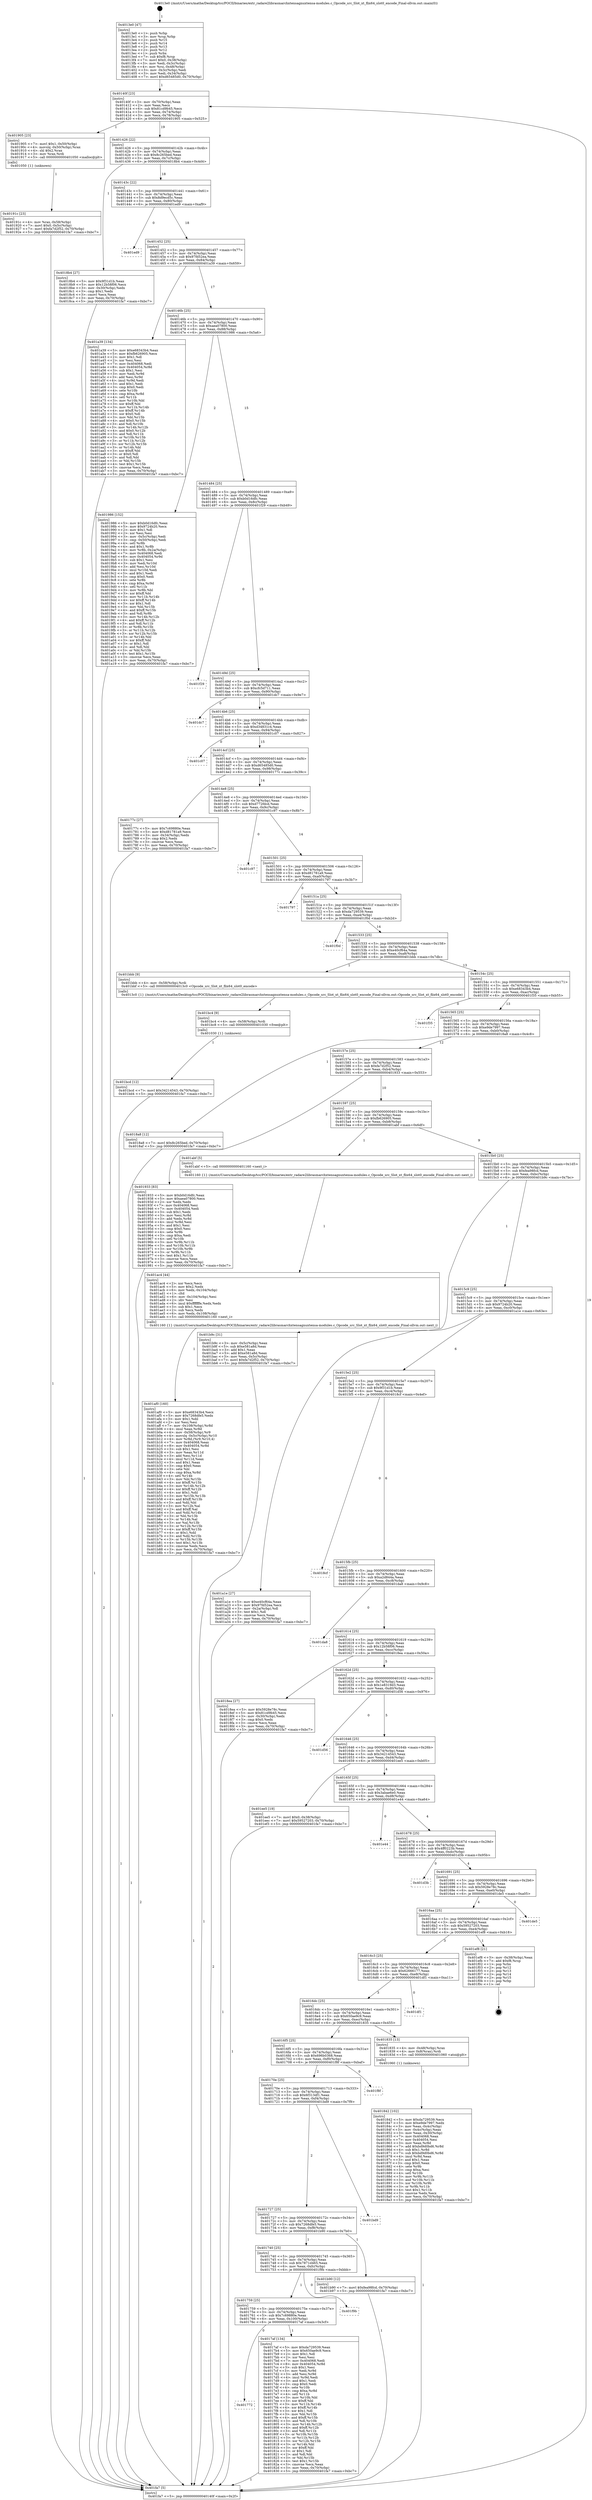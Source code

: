 digraph "0x4013e0" {
  label = "0x4013e0 (/mnt/c/Users/mathe/Desktop/tcc/POCII/binaries/extr_radare2librasmarchxtensagnuxtensa-modules.c_Opcode_src_Slot_xt_flix64_slot0_encode_Final-ollvm.out::main(0))"
  labelloc = "t"
  node[shape=record]

  Entry [label="",width=0.3,height=0.3,shape=circle,fillcolor=black,style=filled]
  "0x40140f" [label="{
     0x40140f [23]\l
     | [instrs]\l
     &nbsp;&nbsp;0x40140f \<+3\>: mov -0x70(%rbp),%eax\l
     &nbsp;&nbsp;0x401412 \<+2\>: mov %eax,%ecx\l
     &nbsp;&nbsp;0x401414 \<+6\>: sub $0x81cd9b45,%ecx\l
     &nbsp;&nbsp;0x40141a \<+3\>: mov %eax,-0x74(%rbp)\l
     &nbsp;&nbsp;0x40141d \<+3\>: mov %ecx,-0x78(%rbp)\l
     &nbsp;&nbsp;0x401420 \<+6\>: je 0000000000401905 \<main+0x525\>\l
  }"]
  "0x401905" [label="{
     0x401905 [23]\l
     | [instrs]\l
     &nbsp;&nbsp;0x401905 \<+7\>: movl $0x1,-0x50(%rbp)\l
     &nbsp;&nbsp;0x40190c \<+4\>: movslq -0x50(%rbp),%rax\l
     &nbsp;&nbsp;0x401910 \<+4\>: shl $0x2,%rax\l
     &nbsp;&nbsp;0x401914 \<+3\>: mov %rax,%rdi\l
     &nbsp;&nbsp;0x401917 \<+5\>: call 0000000000401050 \<malloc@plt\>\l
     | [calls]\l
     &nbsp;&nbsp;0x401050 \{1\} (unknown)\l
  }"]
  "0x401426" [label="{
     0x401426 [22]\l
     | [instrs]\l
     &nbsp;&nbsp;0x401426 \<+5\>: jmp 000000000040142b \<main+0x4b\>\l
     &nbsp;&nbsp;0x40142b \<+3\>: mov -0x74(%rbp),%eax\l
     &nbsp;&nbsp;0x40142e \<+5\>: sub $0x8c265bed,%eax\l
     &nbsp;&nbsp;0x401433 \<+3\>: mov %eax,-0x7c(%rbp)\l
     &nbsp;&nbsp;0x401436 \<+6\>: je 00000000004018b4 \<main+0x4d4\>\l
  }"]
  Exit [label="",width=0.3,height=0.3,shape=circle,fillcolor=black,style=filled,peripheries=2]
  "0x4018b4" [label="{
     0x4018b4 [27]\l
     | [instrs]\l
     &nbsp;&nbsp;0x4018b4 \<+5\>: mov $0x9f31d1b,%eax\l
     &nbsp;&nbsp;0x4018b9 \<+5\>: mov $0x12b58f06,%ecx\l
     &nbsp;&nbsp;0x4018be \<+3\>: mov -0x30(%rbp),%edx\l
     &nbsp;&nbsp;0x4018c1 \<+3\>: cmp $0x1,%edx\l
     &nbsp;&nbsp;0x4018c4 \<+3\>: cmovl %ecx,%eax\l
     &nbsp;&nbsp;0x4018c7 \<+3\>: mov %eax,-0x70(%rbp)\l
     &nbsp;&nbsp;0x4018ca \<+5\>: jmp 0000000000401fa7 \<main+0xbc7\>\l
  }"]
  "0x40143c" [label="{
     0x40143c [22]\l
     | [instrs]\l
     &nbsp;&nbsp;0x40143c \<+5\>: jmp 0000000000401441 \<main+0x61\>\l
     &nbsp;&nbsp;0x401441 \<+3\>: mov -0x74(%rbp),%eax\l
     &nbsp;&nbsp;0x401444 \<+5\>: sub $0x8d9ecd5c,%eax\l
     &nbsp;&nbsp;0x401449 \<+3\>: mov %eax,-0x80(%rbp)\l
     &nbsp;&nbsp;0x40144c \<+6\>: je 0000000000401ed9 \<main+0xaf9\>\l
  }"]
  "0x401bcd" [label="{
     0x401bcd [12]\l
     | [instrs]\l
     &nbsp;&nbsp;0x401bcd \<+7\>: movl $0x34214543,-0x70(%rbp)\l
     &nbsp;&nbsp;0x401bd4 \<+5\>: jmp 0000000000401fa7 \<main+0xbc7\>\l
  }"]
  "0x401ed9" [label="{
     0x401ed9\l
  }", style=dashed]
  "0x401452" [label="{
     0x401452 [25]\l
     | [instrs]\l
     &nbsp;&nbsp;0x401452 \<+5\>: jmp 0000000000401457 \<main+0x77\>\l
     &nbsp;&nbsp;0x401457 \<+3\>: mov -0x74(%rbp),%eax\l
     &nbsp;&nbsp;0x40145a \<+5\>: sub $0x97fd52ea,%eax\l
     &nbsp;&nbsp;0x40145f \<+6\>: mov %eax,-0x84(%rbp)\l
     &nbsp;&nbsp;0x401465 \<+6\>: je 0000000000401a39 \<main+0x659\>\l
  }"]
  "0x401bc4" [label="{
     0x401bc4 [9]\l
     | [instrs]\l
     &nbsp;&nbsp;0x401bc4 \<+4\>: mov -0x58(%rbp),%rdi\l
     &nbsp;&nbsp;0x401bc8 \<+5\>: call 0000000000401030 \<free@plt\>\l
     | [calls]\l
     &nbsp;&nbsp;0x401030 \{1\} (unknown)\l
  }"]
  "0x401a39" [label="{
     0x401a39 [134]\l
     | [instrs]\l
     &nbsp;&nbsp;0x401a39 \<+5\>: mov $0xe68343b4,%eax\l
     &nbsp;&nbsp;0x401a3e \<+5\>: mov $0xfb626905,%ecx\l
     &nbsp;&nbsp;0x401a43 \<+2\>: mov $0x1,%dl\l
     &nbsp;&nbsp;0x401a45 \<+2\>: xor %esi,%esi\l
     &nbsp;&nbsp;0x401a47 \<+7\>: mov 0x404068,%edi\l
     &nbsp;&nbsp;0x401a4e \<+8\>: mov 0x404054,%r8d\l
     &nbsp;&nbsp;0x401a56 \<+3\>: sub $0x1,%esi\l
     &nbsp;&nbsp;0x401a59 \<+3\>: mov %edi,%r9d\l
     &nbsp;&nbsp;0x401a5c \<+3\>: add %esi,%r9d\l
     &nbsp;&nbsp;0x401a5f \<+4\>: imul %r9d,%edi\l
     &nbsp;&nbsp;0x401a63 \<+3\>: and $0x1,%edi\l
     &nbsp;&nbsp;0x401a66 \<+3\>: cmp $0x0,%edi\l
     &nbsp;&nbsp;0x401a69 \<+4\>: sete %r10b\l
     &nbsp;&nbsp;0x401a6d \<+4\>: cmp $0xa,%r8d\l
     &nbsp;&nbsp;0x401a71 \<+4\>: setl %r11b\l
     &nbsp;&nbsp;0x401a75 \<+3\>: mov %r10b,%bl\l
     &nbsp;&nbsp;0x401a78 \<+3\>: xor $0xff,%bl\l
     &nbsp;&nbsp;0x401a7b \<+3\>: mov %r11b,%r14b\l
     &nbsp;&nbsp;0x401a7e \<+4\>: xor $0xff,%r14b\l
     &nbsp;&nbsp;0x401a82 \<+3\>: xor $0x0,%dl\l
     &nbsp;&nbsp;0x401a85 \<+3\>: mov %bl,%r15b\l
     &nbsp;&nbsp;0x401a88 \<+4\>: and $0x0,%r15b\l
     &nbsp;&nbsp;0x401a8c \<+3\>: and %dl,%r10b\l
     &nbsp;&nbsp;0x401a8f \<+3\>: mov %r14b,%r12b\l
     &nbsp;&nbsp;0x401a92 \<+4\>: and $0x0,%r12b\l
     &nbsp;&nbsp;0x401a96 \<+3\>: and %dl,%r11b\l
     &nbsp;&nbsp;0x401a99 \<+3\>: or %r10b,%r15b\l
     &nbsp;&nbsp;0x401a9c \<+3\>: or %r11b,%r12b\l
     &nbsp;&nbsp;0x401a9f \<+3\>: xor %r12b,%r15b\l
     &nbsp;&nbsp;0x401aa2 \<+3\>: or %r14b,%bl\l
     &nbsp;&nbsp;0x401aa5 \<+3\>: xor $0xff,%bl\l
     &nbsp;&nbsp;0x401aa8 \<+3\>: or $0x0,%dl\l
     &nbsp;&nbsp;0x401aab \<+2\>: and %dl,%bl\l
     &nbsp;&nbsp;0x401aad \<+3\>: or %bl,%r15b\l
     &nbsp;&nbsp;0x401ab0 \<+4\>: test $0x1,%r15b\l
     &nbsp;&nbsp;0x401ab4 \<+3\>: cmovne %ecx,%eax\l
     &nbsp;&nbsp;0x401ab7 \<+3\>: mov %eax,-0x70(%rbp)\l
     &nbsp;&nbsp;0x401aba \<+5\>: jmp 0000000000401fa7 \<main+0xbc7\>\l
  }"]
  "0x40146b" [label="{
     0x40146b [25]\l
     | [instrs]\l
     &nbsp;&nbsp;0x40146b \<+5\>: jmp 0000000000401470 \<main+0x90\>\l
     &nbsp;&nbsp;0x401470 \<+3\>: mov -0x74(%rbp),%eax\l
     &nbsp;&nbsp;0x401473 \<+5\>: sub $0xaea07800,%eax\l
     &nbsp;&nbsp;0x401478 \<+6\>: mov %eax,-0x88(%rbp)\l
     &nbsp;&nbsp;0x40147e \<+6\>: je 0000000000401986 \<main+0x5a6\>\l
  }"]
  "0x401af0" [label="{
     0x401af0 [160]\l
     | [instrs]\l
     &nbsp;&nbsp;0x401af0 \<+5\>: mov $0xe68343b4,%ecx\l
     &nbsp;&nbsp;0x401af5 \<+5\>: mov $0x7268dfe5,%edx\l
     &nbsp;&nbsp;0x401afa \<+3\>: mov $0x1,%dil\l
     &nbsp;&nbsp;0x401afd \<+2\>: xor %esi,%esi\l
     &nbsp;&nbsp;0x401aff \<+7\>: mov -0x108(%rbp),%r8d\l
     &nbsp;&nbsp;0x401b06 \<+4\>: imul %eax,%r8d\l
     &nbsp;&nbsp;0x401b0a \<+4\>: mov -0x58(%rbp),%r9\l
     &nbsp;&nbsp;0x401b0e \<+4\>: movslq -0x5c(%rbp),%r10\l
     &nbsp;&nbsp;0x401b12 \<+4\>: mov %r8d,(%r9,%r10,4)\l
     &nbsp;&nbsp;0x401b16 \<+7\>: mov 0x404068,%eax\l
     &nbsp;&nbsp;0x401b1d \<+8\>: mov 0x404054,%r8d\l
     &nbsp;&nbsp;0x401b25 \<+3\>: sub $0x1,%esi\l
     &nbsp;&nbsp;0x401b28 \<+3\>: mov %eax,%r11d\l
     &nbsp;&nbsp;0x401b2b \<+3\>: add %esi,%r11d\l
     &nbsp;&nbsp;0x401b2e \<+4\>: imul %r11d,%eax\l
     &nbsp;&nbsp;0x401b32 \<+3\>: and $0x1,%eax\l
     &nbsp;&nbsp;0x401b35 \<+3\>: cmp $0x0,%eax\l
     &nbsp;&nbsp;0x401b38 \<+3\>: sete %bl\l
     &nbsp;&nbsp;0x401b3b \<+4\>: cmp $0xa,%r8d\l
     &nbsp;&nbsp;0x401b3f \<+4\>: setl %r14b\l
     &nbsp;&nbsp;0x401b43 \<+3\>: mov %bl,%r15b\l
     &nbsp;&nbsp;0x401b46 \<+4\>: xor $0xff,%r15b\l
     &nbsp;&nbsp;0x401b4a \<+3\>: mov %r14b,%r12b\l
     &nbsp;&nbsp;0x401b4d \<+4\>: xor $0xff,%r12b\l
     &nbsp;&nbsp;0x401b51 \<+4\>: xor $0x1,%dil\l
     &nbsp;&nbsp;0x401b55 \<+3\>: mov %r15b,%r13b\l
     &nbsp;&nbsp;0x401b58 \<+4\>: and $0xff,%r13b\l
     &nbsp;&nbsp;0x401b5c \<+3\>: and %dil,%bl\l
     &nbsp;&nbsp;0x401b5f \<+3\>: mov %r12b,%al\l
     &nbsp;&nbsp;0x401b62 \<+2\>: and $0xff,%al\l
     &nbsp;&nbsp;0x401b64 \<+3\>: and %dil,%r14b\l
     &nbsp;&nbsp;0x401b67 \<+3\>: or %bl,%r13b\l
     &nbsp;&nbsp;0x401b6a \<+3\>: or %r14b,%al\l
     &nbsp;&nbsp;0x401b6d \<+3\>: xor %al,%r13b\l
     &nbsp;&nbsp;0x401b70 \<+3\>: or %r12b,%r15b\l
     &nbsp;&nbsp;0x401b73 \<+4\>: xor $0xff,%r15b\l
     &nbsp;&nbsp;0x401b77 \<+4\>: or $0x1,%dil\l
     &nbsp;&nbsp;0x401b7b \<+3\>: and %dil,%r15b\l
     &nbsp;&nbsp;0x401b7e \<+3\>: or %r15b,%r13b\l
     &nbsp;&nbsp;0x401b81 \<+4\>: test $0x1,%r13b\l
     &nbsp;&nbsp;0x401b85 \<+3\>: cmovne %edx,%ecx\l
     &nbsp;&nbsp;0x401b88 \<+3\>: mov %ecx,-0x70(%rbp)\l
     &nbsp;&nbsp;0x401b8b \<+5\>: jmp 0000000000401fa7 \<main+0xbc7\>\l
  }"]
  "0x401986" [label="{
     0x401986 [152]\l
     | [instrs]\l
     &nbsp;&nbsp;0x401986 \<+5\>: mov $0xb0d16dfc,%eax\l
     &nbsp;&nbsp;0x40198b \<+5\>: mov $0x9724b20,%ecx\l
     &nbsp;&nbsp;0x401990 \<+2\>: mov $0x1,%dl\l
     &nbsp;&nbsp;0x401992 \<+2\>: xor %esi,%esi\l
     &nbsp;&nbsp;0x401994 \<+3\>: mov -0x5c(%rbp),%edi\l
     &nbsp;&nbsp;0x401997 \<+3\>: cmp -0x50(%rbp),%edi\l
     &nbsp;&nbsp;0x40199a \<+4\>: setl %r8b\l
     &nbsp;&nbsp;0x40199e \<+4\>: and $0x1,%r8b\l
     &nbsp;&nbsp;0x4019a2 \<+4\>: mov %r8b,-0x2a(%rbp)\l
     &nbsp;&nbsp;0x4019a6 \<+7\>: mov 0x404068,%edi\l
     &nbsp;&nbsp;0x4019ad \<+8\>: mov 0x404054,%r9d\l
     &nbsp;&nbsp;0x4019b5 \<+3\>: sub $0x1,%esi\l
     &nbsp;&nbsp;0x4019b8 \<+3\>: mov %edi,%r10d\l
     &nbsp;&nbsp;0x4019bb \<+3\>: add %esi,%r10d\l
     &nbsp;&nbsp;0x4019be \<+4\>: imul %r10d,%edi\l
     &nbsp;&nbsp;0x4019c2 \<+3\>: and $0x1,%edi\l
     &nbsp;&nbsp;0x4019c5 \<+3\>: cmp $0x0,%edi\l
     &nbsp;&nbsp;0x4019c8 \<+4\>: sete %r8b\l
     &nbsp;&nbsp;0x4019cc \<+4\>: cmp $0xa,%r9d\l
     &nbsp;&nbsp;0x4019d0 \<+4\>: setl %r11b\l
     &nbsp;&nbsp;0x4019d4 \<+3\>: mov %r8b,%bl\l
     &nbsp;&nbsp;0x4019d7 \<+3\>: xor $0xff,%bl\l
     &nbsp;&nbsp;0x4019da \<+3\>: mov %r11b,%r14b\l
     &nbsp;&nbsp;0x4019dd \<+4\>: xor $0xff,%r14b\l
     &nbsp;&nbsp;0x4019e1 \<+3\>: xor $0x1,%dl\l
     &nbsp;&nbsp;0x4019e4 \<+3\>: mov %bl,%r15b\l
     &nbsp;&nbsp;0x4019e7 \<+4\>: and $0xff,%r15b\l
     &nbsp;&nbsp;0x4019eb \<+3\>: and %dl,%r8b\l
     &nbsp;&nbsp;0x4019ee \<+3\>: mov %r14b,%r12b\l
     &nbsp;&nbsp;0x4019f1 \<+4\>: and $0xff,%r12b\l
     &nbsp;&nbsp;0x4019f5 \<+3\>: and %dl,%r11b\l
     &nbsp;&nbsp;0x4019f8 \<+3\>: or %r8b,%r15b\l
     &nbsp;&nbsp;0x4019fb \<+3\>: or %r11b,%r12b\l
     &nbsp;&nbsp;0x4019fe \<+3\>: xor %r12b,%r15b\l
     &nbsp;&nbsp;0x401a01 \<+3\>: or %r14b,%bl\l
     &nbsp;&nbsp;0x401a04 \<+3\>: xor $0xff,%bl\l
     &nbsp;&nbsp;0x401a07 \<+3\>: or $0x1,%dl\l
     &nbsp;&nbsp;0x401a0a \<+2\>: and %dl,%bl\l
     &nbsp;&nbsp;0x401a0c \<+3\>: or %bl,%r15b\l
     &nbsp;&nbsp;0x401a0f \<+4\>: test $0x1,%r15b\l
     &nbsp;&nbsp;0x401a13 \<+3\>: cmovne %ecx,%eax\l
     &nbsp;&nbsp;0x401a16 \<+3\>: mov %eax,-0x70(%rbp)\l
     &nbsp;&nbsp;0x401a19 \<+5\>: jmp 0000000000401fa7 \<main+0xbc7\>\l
  }"]
  "0x401484" [label="{
     0x401484 [25]\l
     | [instrs]\l
     &nbsp;&nbsp;0x401484 \<+5\>: jmp 0000000000401489 \<main+0xa9\>\l
     &nbsp;&nbsp;0x401489 \<+3\>: mov -0x74(%rbp),%eax\l
     &nbsp;&nbsp;0x40148c \<+5\>: sub $0xb0d16dfc,%eax\l
     &nbsp;&nbsp;0x401491 \<+6\>: mov %eax,-0x8c(%rbp)\l
     &nbsp;&nbsp;0x401497 \<+6\>: je 0000000000401f29 \<main+0xb49\>\l
  }"]
  "0x401ac4" [label="{
     0x401ac4 [44]\l
     | [instrs]\l
     &nbsp;&nbsp;0x401ac4 \<+2\>: xor %ecx,%ecx\l
     &nbsp;&nbsp;0x401ac6 \<+5\>: mov $0x2,%edx\l
     &nbsp;&nbsp;0x401acb \<+6\>: mov %edx,-0x104(%rbp)\l
     &nbsp;&nbsp;0x401ad1 \<+1\>: cltd\l
     &nbsp;&nbsp;0x401ad2 \<+6\>: mov -0x104(%rbp),%esi\l
     &nbsp;&nbsp;0x401ad8 \<+2\>: idiv %esi\l
     &nbsp;&nbsp;0x401ada \<+6\>: imul $0xfffffffe,%edx,%edx\l
     &nbsp;&nbsp;0x401ae0 \<+3\>: sub $0x1,%ecx\l
     &nbsp;&nbsp;0x401ae3 \<+2\>: sub %ecx,%edx\l
     &nbsp;&nbsp;0x401ae5 \<+6\>: mov %edx,-0x108(%rbp)\l
     &nbsp;&nbsp;0x401aeb \<+5\>: call 0000000000401160 \<next_i\>\l
     | [calls]\l
     &nbsp;&nbsp;0x401160 \{1\} (/mnt/c/Users/mathe/Desktop/tcc/POCII/binaries/extr_radare2librasmarchxtensagnuxtensa-modules.c_Opcode_src_Slot_xt_flix64_slot0_encode_Final-ollvm.out::next_i)\l
  }"]
  "0x401f29" [label="{
     0x401f29\l
  }", style=dashed]
  "0x40149d" [label="{
     0x40149d [25]\l
     | [instrs]\l
     &nbsp;&nbsp;0x40149d \<+5\>: jmp 00000000004014a2 \<main+0xc2\>\l
     &nbsp;&nbsp;0x4014a2 \<+3\>: mov -0x74(%rbp),%eax\l
     &nbsp;&nbsp;0x4014a5 \<+5\>: sub $0xcfc5d711,%eax\l
     &nbsp;&nbsp;0x4014aa \<+6\>: mov %eax,-0x90(%rbp)\l
     &nbsp;&nbsp;0x4014b0 \<+6\>: je 0000000000401dc7 \<main+0x9e7\>\l
  }"]
  "0x40191c" [label="{
     0x40191c [23]\l
     | [instrs]\l
     &nbsp;&nbsp;0x40191c \<+4\>: mov %rax,-0x58(%rbp)\l
     &nbsp;&nbsp;0x401920 \<+7\>: movl $0x0,-0x5c(%rbp)\l
     &nbsp;&nbsp;0x401927 \<+7\>: movl $0xfa7d2f52,-0x70(%rbp)\l
     &nbsp;&nbsp;0x40192e \<+5\>: jmp 0000000000401fa7 \<main+0xbc7\>\l
  }"]
  "0x401dc7" [label="{
     0x401dc7\l
  }", style=dashed]
  "0x4014b6" [label="{
     0x4014b6 [25]\l
     | [instrs]\l
     &nbsp;&nbsp;0x4014b6 \<+5\>: jmp 00000000004014bb \<main+0xdb\>\l
     &nbsp;&nbsp;0x4014bb \<+3\>: mov -0x74(%rbp),%eax\l
     &nbsp;&nbsp;0x4014be \<+5\>: sub $0xd34831c4,%eax\l
     &nbsp;&nbsp;0x4014c3 \<+6\>: mov %eax,-0x94(%rbp)\l
     &nbsp;&nbsp;0x4014c9 \<+6\>: je 0000000000401c07 \<main+0x827\>\l
  }"]
  "0x401842" [label="{
     0x401842 [102]\l
     | [instrs]\l
     &nbsp;&nbsp;0x401842 \<+5\>: mov $0xda729539,%ecx\l
     &nbsp;&nbsp;0x401847 \<+5\>: mov $0xe9de7997,%edx\l
     &nbsp;&nbsp;0x40184c \<+3\>: mov %eax,-0x4c(%rbp)\l
     &nbsp;&nbsp;0x40184f \<+3\>: mov -0x4c(%rbp),%eax\l
     &nbsp;&nbsp;0x401852 \<+3\>: mov %eax,-0x30(%rbp)\l
     &nbsp;&nbsp;0x401855 \<+7\>: mov 0x404068,%eax\l
     &nbsp;&nbsp;0x40185c \<+7\>: mov 0x404054,%esi\l
     &nbsp;&nbsp;0x401863 \<+3\>: mov %eax,%r8d\l
     &nbsp;&nbsp;0x401866 \<+7\>: add $0xbd9d0bd6,%r8d\l
     &nbsp;&nbsp;0x40186d \<+4\>: sub $0x1,%r8d\l
     &nbsp;&nbsp;0x401871 \<+7\>: sub $0xbd9d0bd6,%r8d\l
     &nbsp;&nbsp;0x401878 \<+4\>: imul %r8d,%eax\l
     &nbsp;&nbsp;0x40187c \<+3\>: and $0x1,%eax\l
     &nbsp;&nbsp;0x40187f \<+3\>: cmp $0x0,%eax\l
     &nbsp;&nbsp;0x401882 \<+4\>: sete %r9b\l
     &nbsp;&nbsp;0x401886 \<+3\>: cmp $0xa,%esi\l
     &nbsp;&nbsp;0x401889 \<+4\>: setl %r10b\l
     &nbsp;&nbsp;0x40188d \<+3\>: mov %r9b,%r11b\l
     &nbsp;&nbsp;0x401890 \<+3\>: and %r10b,%r11b\l
     &nbsp;&nbsp;0x401893 \<+3\>: xor %r10b,%r9b\l
     &nbsp;&nbsp;0x401896 \<+3\>: or %r9b,%r11b\l
     &nbsp;&nbsp;0x401899 \<+4\>: test $0x1,%r11b\l
     &nbsp;&nbsp;0x40189d \<+3\>: cmovne %edx,%ecx\l
     &nbsp;&nbsp;0x4018a0 \<+3\>: mov %ecx,-0x70(%rbp)\l
     &nbsp;&nbsp;0x4018a3 \<+5\>: jmp 0000000000401fa7 \<main+0xbc7\>\l
  }"]
  "0x401c07" [label="{
     0x401c07\l
  }", style=dashed]
  "0x4014cf" [label="{
     0x4014cf [25]\l
     | [instrs]\l
     &nbsp;&nbsp;0x4014cf \<+5\>: jmp 00000000004014d4 \<main+0xf4\>\l
     &nbsp;&nbsp;0x4014d4 \<+3\>: mov -0x74(%rbp),%eax\l
     &nbsp;&nbsp;0x4014d7 \<+5\>: sub $0xd65485d0,%eax\l
     &nbsp;&nbsp;0x4014dc \<+6\>: mov %eax,-0x98(%rbp)\l
     &nbsp;&nbsp;0x4014e2 \<+6\>: je 000000000040177c \<main+0x39c\>\l
  }"]
  "0x401772" [label="{
     0x401772\l
  }", style=dashed]
  "0x40177c" [label="{
     0x40177c [27]\l
     | [instrs]\l
     &nbsp;&nbsp;0x40177c \<+5\>: mov $0x7c69880e,%eax\l
     &nbsp;&nbsp;0x401781 \<+5\>: mov $0xd81781a9,%ecx\l
     &nbsp;&nbsp;0x401786 \<+3\>: mov -0x34(%rbp),%edx\l
     &nbsp;&nbsp;0x401789 \<+3\>: cmp $0x2,%edx\l
     &nbsp;&nbsp;0x40178c \<+3\>: cmovne %ecx,%eax\l
     &nbsp;&nbsp;0x40178f \<+3\>: mov %eax,-0x70(%rbp)\l
     &nbsp;&nbsp;0x401792 \<+5\>: jmp 0000000000401fa7 \<main+0xbc7\>\l
  }"]
  "0x4014e8" [label="{
     0x4014e8 [25]\l
     | [instrs]\l
     &nbsp;&nbsp;0x4014e8 \<+5\>: jmp 00000000004014ed \<main+0x10d\>\l
     &nbsp;&nbsp;0x4014ed \<+3\>: mov -0x74(%rbp),%eax\l
     &nbsp;&nbsp;0x4014f0 \<+5\>: sub $0xd772fdcd,%eax\l
     &nbsp;&nbsp;0x4014f5 \<+6\>: mov %eax,-0x9c(%rbp)\l
     &nbsp;&nbsp;0x4014fb \<+6\>: je 0000000000401c97 \<main+0x8b7\>\l
  }"]
  "0x401fa7" [label="{
     0x401fa7 [5]\l
     | [instrs]\l
     &nbsp;&nbsp;0x401fa7 \<+5\>: jmp 000000000040140f \<main+0x2f\>\l
  }"]
  "0x4013e0" [label="{
     0x4013e0 [47]\l
     | [instrs]\l
     &nbsp;&nbsp;0x4013e0 \<+1\>: push %rbp\l
     &nbsp;&nbsp;0x4013e1 \<+3\>: mov %rsp,%rbp\l
     &nbsp;&nbsp;0x4013e4 \<+2\>: push %r15\l
     &nbsp;&nbsp;0x4013e6 \<+2\>: push %r14\l
     &nbsp;&nbsp;0x4013e8 \<+2\>: push %r13\l
     &nbsp;&nbsp;0x4013ea \<+2\>: push %r12\l
     &nbsp;&nbsp;0x4013ec \<+1\>: push %rbx\l
     &nbsp;&nbsp;0x4013ed \<+7\>: sub $0xf8,%rsp\l
     &nbsp;&nbsp;0x4013f4 \<+7\>: movl $0x0,-0x38(%rbp)\l
     &nbsp;&nbsp;0x4013fb \<+3\>: mov %edi,-0x3c(%rbp)\l
     &nbsp;&nbsp;0x4013fe \<+4\>: mov %rsi,-0x48(%rbp)\l
     &nbsp;&nbsp;0x401402 \<+3\>: mov -0x3c(%rbp),%edi\l
     &nbsp;&nbsp;0x401405 \<+3\>: mov %edi,-0x34(%rbp)\l
     &nbsp;&nbsp;0x401408 \<+7\>: movl $0xd65485d0,-0x70(%rbp)\l
  }"]
  "0x4017af" [label="{
     0x4017af [134]\l
     | [instrs]\l
     &nbsp;&nbsp;0x4017af \<+5\>: mov $0xda729539,%eax\l
     &nbsp;&nbsp;0x4017b4 \<+5\>: mov $0x650ae9c9,%ecx\l
     &nbsp;&nbsp;0x4017b9 \<+2\>: mov $0x1,%dl\l
     &nbsp;&nbsp;0x4017bb \<+2\>: xor %esi,%esi\l
     &nbsp;&nbsp;0x4017bd \<+7\>: mov 0x404068,%edi\l
     &nbsp;&nbsp;0x4017c4 \<+8\>: mov 0x404054,%r8d\l
     &nbsp;&nbsp;0x4017cc \<+3\>: sub $0x1,%esi\l
     &nbsp;&nbsp;0x4017cf \<+3\>: mov %edi,%r9d\l
     &nbsp;&nbsp;0x4017d2 \<+3\>: add %esi,%r9d\l
     &nbsp;&nbsp;0x4017d5 \<+4\>: imul %r9d,%edi\l
     &nbsp;&nbsp;0x4017d9 \<+3\>: and $0x1,%edi\l
     &nbsp;&nbsp;0x4017dc \<+3\>: cmp $0x0,%edi\l
     &nbsp;&nbsp;0x4017df \<+4\>: sete %r10b\l
     &nbsp;&nbsp;0x4017e3 \<+4\>: cmp $0xa,%r8d\l
     &nbsp;&nbsp;0x4017e7 \<+4\>: setl %r11b\l
     &nbsp;&nbsp;0x4017eb \<+3\>: mov %r10b,%bl\l
     &nbsp;&nbsp;0x4017ee \<+3\>: xor $0xff,%bl\l
     &nbsp;&nbsp;0x4017f1 \<+3\>: mov %r11b,%r14b\l
     &nbsp;&nbsp;0x4017f4 \<+4\>: xor $0xff,%r14b\l
     &nbsp;&nbsp;0x4017f8 \<+3\>: xor $0x1,%dl\l
     &nbsp;&nbsp;0x4017fb \<+3\>: mov %bl,%r15b\l
     &nbsp;&nbsp;0x4017fe \<+4\>: and $0xff,%r15b\l
     &nbsp;&nbsp;0x401802 \<+3\>: and %dl,%r10b\l
     &nbsp;&nbsp;0x401805 \<+3\>: mov %r14b,%r12b\l
     &nbsp;&nbsp;0x401808 \<+4\>: and $0xff,%r12b\l
     &nbsp;&nbsp;0x40180c \<+3\>: and %dl,%r11b\l
     &nbsp;&nbsp;0x40180f \<+3\>: or %r10b,%r15b\l
     &nbsp;&nbsp;0x401812 \<+3\>: or %r11b,%r12b\l
     &nbsp;&nbsp;0x401815 \<+3\>: xor %r12b,%r15b\l
     &nbsp;&nbsp;0x401818 \<+3\>: or %r14b,%bl\l
     &nbsp;&nbsp;0x40181b \<+3\>: xor $0xff,%bl\l
     &nbsp;&nbsp;0x40181e \<+3\>: or $0x1,%dl\l
     &nbsp;&nbsp;0x401821 \<+2\>: and %dl,%bl\l
     &nbsp;&nbsp;0x401823 \<+3\>: or %bl,%r15b\l
     &nbsp;&nbsp;0x401826 \<+4\>: test $0x1,%r15b\l
     &nbsp;&nbsp;0x40182a \<+3\>: cmovne %ecx,%eax\l
     &nbsp;&nbsp;0x40182d \<+3\>: mov %eax,-0x70(%rbp)\l
     &nbsp;&nbsp;0x401830 \<+5\>: jmp 0000000000401fa7 \<main+0xbc7\>\l
  }"]
  "0x401c97" [label="{
     0x401c97\l
  }", style=dashed]
  "0x401501" [label="{
     0x401501 [25]\l
     | [instrs]\l
     &nbsp;&nbsp;0x401501 \<+5\>: jmp 0000000000401506 \<main+0x126\>\l
     &nbsp;&nbsp;0x401506 \<+3\>: mov -0x74(%rbp),%eax\l
     &nbsp;&nbsp;0x401509 \<+5\>: sub $0xd81781a9,%eax\l
     &nbsp;&nbsp;0x40150e \<+6\>: mov %eax,-0xa0(%rbp)\l
     &nbsp;&nbsp;0x401514 \<+6\>: je 0000000000401797 \<main+0x3b7\>\l
  }"]
  "0x401759" [label="{
     0x401759 [25]\l
     | [instrs]\l
     &nbsp;&nbsp;0x401759 \<+5\>: jmp 000000000040175e \<main+0x37e\>\l
     &nbsp;&nbsp;0x40175e \<+3\>: mov -0x74(%rbp),%eax\l
     &nbsp;&nbsp;0x401761 \<+5\>: sub $0x7c69880e,%eax\l
     &nbsp;&nbsp;0x401766 \<+6\>: mov %eax,-0x100(%rbp)\l
     &nbsp;&nbsp;0x40176c \<+6\>: je 00000000004017af \<main+0x3cf\>\l
  }"]
  "0x401797" [label="{
     0x401797\l
  }", style=dashed]
  "0x40151a" [label="{
     0x40151a [25]\l
     | [instrs]\l
     &nbsp;&nbsp;0x40151a \<+5\>: jmp 000000000040151f \<main+0x13f\>\l
     &nbsp;&nbsp;0x40151f \<+3\>: mov -0x74(%rbp),%eax\l
     &nbsp;&nbsp;0x401522 \<+5\>: sub $0xda729539,%eax\l
     &nbsp;&nbsp;0x401527 \<+6\>: mov %eax,-0xa4(%rbp)\l
     &nbsp;&nbsp;0x40152d \<+6\>: je 0000000000401f0d \<main+0xb2d\>\l
  }"]
  "0x401f9b" [label="{
     0x401f9b\l
  }", style=dashed]
  "0x401f0d" [label="{
     0x401f0d\l
  }", style=dashed]
  "0x401533" [label="{
     0x401533 [25]\l
     | [instrs]\l
     &nbsp;&nbsp;0x401533 \<+5\>: jmp 0000000000401538 \<main+0x158\>\l
     &nbsp;&nbsp;0x401538 \<+3\>: mov -0x74(%rbp),%eax\l
     &nbsp;&nbsp;0x40153b \<+5\>: sub $0xe40cf64a,%eax\l
     &nbsp;&nbsp;0x401540 \<+6\>: mov %eax,-0xa8(%rbp)\l
     &nbsp;&nbsp;0x401546 \<+6\>: je 0000000000401bbb \<main+0x7db\>\l
  }"]
  "0x401740" [label="{
     0x401740 [25]\l
     | [instrs]\l
     &nbsp;&nbsp;0x401740 \<+5\>: jmp 0000000000401745 \<main+0x365\>\l
     &nbsp;&nbsp;0x401745 \<+3\>: mov -0x74(%rbp),%eax\l
     &nbsp;&nbsp;0x401748 \<+5\>: sub $0x7871d465,%eax\l
     &nbsp;&nbsp;0x40174d \<+6\>: mov %eax,-0xfc(%rbp)\l
     &nbsp;&nbsp;0x401753 \<+6\>: je 0000000000401f9b \<main+0xbbb\>\l
  }"]
  "0x401bbb" [label="{
     0x401bbb [9]\l
     | [instrs]\l
     &nbsp;&nbsp;0x401bbb \<+4\>: mov -0x58(%rbp),%rdi\l
     &nbsp;&nbsp;0x401bbf \<+5\>: call 00000000004013c0 \<Opcode_src_Slot_xt_flix64_slot0_encode\>\l
     | [calls]\l
     &nbsp;&nbsp;0x4013c0 \{1\} (/mnt/c/Users/mathe/Desktop/tcc/POCII/binaries/extr_radare2librasmarchxtensagnuxtensa-modules.c_Opcode_src_Slot_xt_flix64_slot0_encode_Final-ollvm.out::Opcode_src_Slot_xt_flix64_slot0_encode)\l
  }"]
  "0x40154c" [label="{
     0x40154c [25]\l
     | [instrs]\l
     &nbsp;&nbsp;0x40154c \<+5\>: jmp 0000000000401551 \<main+0x171\>\l
     &nbsp;&nbsp;0x401551 \<+3\>: mov -0x74(%rbp),%eax\l
     &nbsp;&nbsp;0x401554 \<+5\>: sub $0xe68343b4,%eax\l
     &nbsp;&nbsp;0x401559 \<+6\>: mov %eax,-0xac(%rbp)\l
     &nbsp;&nbsp;0x40155f \<+6\>: je 0000000000401f35 \<main+0xb55\>\l
  }"]
  "0x401b90" [label="{
     0x401b90 [12]\l
     | [instrs]\l
     &nbsp;&nbsp;0x401b90 \<+7\>: movl $0xfea98fcd,-0x70(%rbp)\l
     &nbsp;&nbsp;0x401b97 \<+5\>: jmp 0000000000401fa7 \<main+0xbc7\>\l
  }"]
  "0x401f35" [label="{
     0x401f35\l
  }", style=dashed]
  "0x401565" [label="{
     0x401565 [25]\l
     | [instrs]\l
     &nbsp;&nbsp;0x401565 \<+5\>: jmp 000000000040156a \<main+0x18a\>\l
     &nbsp;&nbsp;0x40156a \<+3\>: mov -0x74(%rbp),%eax\l
     &nbsp;&nbsp;0x40156d \<+5\>: sub $0xe9de7997,%eax\l
     &nbsp;&nbsp;0x401572 \<+6\>: mov %eax,-0xb0(%rbp)\l
     &nbsp;&nbsp;0x401578 \<+6\>: je 00000000004018a8 \<main+0x4c8\>\l
  }"]
  "0x401727" [label="{
     0x401727 [25]\l
     | [instrs]\l
     &nbsp;&nbsp;0x401727 \<+5\>: jmp 000000000040172c \<main+0x34c\>\l
     &nbsp;&nbsp;0x40172c \<+3\>: mov -0x74(%rbp),%eax\l
     &nbsp;&nbsp;0x40172f \<+5\>: sub $0x7268dfe5,%eax\l
     &nbsp;&nbsp;0x401734 \<+6\>: mov %eax,-0xf8(%rbp)\l
     &nbsp;&nbsp;0x40173a \<+6\>: je 0000000000401b90 \<main+0x7b0\>\l
  }"]
  "0x4018a8" [label="{
     0x4018a8 [12]\l
     | [instrs]\l
     &nbsp;&nbsp;0x4018a8 \<+7\>: movl $0x8c265bed,-0x70(%rbp)\l
     &nbsp;&nbsp;0x4018af \<+5\>: jmp 0000000000401fa7 \<main+0xbc7\>\l
  }"]
  "0x40157e" [label="{
     0x40157e [25]\l
     | [instrs]\l
     &nbsp;&nbsp;0x40157e \<+5\>: jmp 0000000000401583 \<main+0x1a3\>\l
     &nbsp;&nbsp;0x401583 \<+3\>: mov -0x74(%rbp),%eax\l
     &nbsp;&nbsp;0x401586 \<+5\>: sub $0xfa7d2f52,%eax\l
     &nbsp;&nbsp;0x40158b \<+6\>: mov %eax,-0xb4(%rbp)\l
     &nbsp;&nbsp;0x401591 \<+6\>: je 0000000000401933 \<main+0x553\>\l
  }"]
  "0x401bd9" [label="{
     0x401bd9\l
  }", style=dashed]
  "0x401933" [label="{
     0x401933 [83]\l
     | [instrs]\l
     &nbsp;&nbsp;0x401933 \<+5\>: mov $0xb0d16dfc,%eax\l
     &nbsp;&nbsp;0x401938 \<+5\>: mov $0xaea07800,%ecx\l
     &nbsp;&nbsp;0x40193d \<+2\>: xor %edx,%edx\l
     &nbsp;&nbsp;0x40193f \<+7\>: mov 0x404068,%esi\l
     &nbsp;&nbsp;0x401946 \<+7\>: mov 0x404054,%edi\l
     &nbsp;&nbsp;0x40194d \<+3\>: sub $0x1,%edx\l
     &nbsp;&nbsp;0x401950 \<+3\>: mov %esi,%r8d\l
     &nbsp;&nbsp;0x401953 \<+3\>: add %edx,%r8d\l
     &nbsp;&nbsp;0x401956 \<+4\>: imul %r8d,%esi\l
     &nbsp;&nbsp;0x40195a \<+3\>: and $0x1,%esi\l
     &nbsp;&nbsp;0x40195d \<+3\>: cmp $0x0,%esi\l
     &nbsp;&nbsp;0x401960 \<+4\>: sete %r9b\l
     &nbsp;&nbsp;0x401964 \<+3\>: cmp $0xa,%edi\l
     &nbsp;&nbsp;0x401967 \<+4\>: setl %r10b\l
     &nbsp;&nbsp;0x40196b \<+3\>: mov %r9b,%r11b\l
     &nbsp;&nbsp;0x40196e \<+3\>: and %r10b,%r11b\l
     &nbsp;&nbsp;0x401971 \<+3\>: xor %r10b,%r9b\l
     &nbsp;&nbsp;0x401974 \<+3\>: or %r9b,%r11b\l
     &nbsp;&nbsp;0x401977 \<+4\>: test $0x1,%r11b\l
     &nbsp;&nbsp;0x40197b \<+3\>: cmovne %ecx,%eax\l
     &nbsp;&nbsp;0x40197e \<+3\>: mov %eax,-0x70(%rbp)\l
     &nbsp;&nbsp;0x401981 \<+5\>: jmp 0000000000401fa7 \<main+0xbc7\>\l
  }"]
  "0x401597" [label="{
     0x401597 [25]\l
     | [instrs]\l
     &nbsp;&nbsp;0x401597 \<+5\>: jmp 000000000040159c \<main+0x1bc\>\l
     &nbsp;&nbsp;0x40159c \<+3\>: mov -0x74(%rbp),%eax\l
     &nbsp;&nbsp;0x40159f \<+5\>: sub $0xfb626905,%eax\l
     &nbsp;&nbsp;0x4015a4 \<+6\>: mov %eax,-0xb8(%rbp)\l
     &nbsp;&nbsp;0x4015aa \<+6\>: je 0000000000401abf \<main+0x6df\>\l
  }"]
  "0x40170e" [label="{
     0x40170e [25]\l
     | [instrs]\l
     &nbsp;&nbsp;0x40170e \<+5\>: jmp 0000000000401713 \<main+0x333\>\l
     &nbsp;&nbsp;0x401713 \<+3\>: mov -0x74(%rbp),%eax\l
     &nbsp;&nbsp;0x401716 \<+5\>: sub $0x6f313df1,%eax\l
     &nbsp;&nbsp;0x40171b \<+6\>: mov %eax,-0xf4(%rbp)\l
     &nbsp;&nbsp;0x401721 \<+6\>: je 0000000000401bd9 \<main+0x7f9\>\l
  }"]
  "0x401abf" [label="{
     0x401abf [5]\l
     | [instrs]\l
     &nbsp;&nbsp;0x401abf \<+5\>: call 0000000000401160 \<next_i\>\l
     | [calls]\l
     &nbsp;&nbsp;0x401160 \{1\} (/mnt/c/Users/mathe/Desktop/tcc/POCII/binaries/extr_radare2librasmarchxtensagnuxtensa-modules.c_Opcode_src_Slot_xt_flix64_slot0_encode_Final-ollvm.out::next_i)\l
  }"]
  "0x4015b0" [label="{
     0x4015b0 [25]\l
     | [instrs]\l
     &nbsp;&nbsp;0x4015b0 \<+5\>: jmp 00000000004015b5 \<main+0x1d5\>\l
     &nbsp;&nbsp;0x4015b5 \<+3\>: mov -0x74(%rbp),%eax\l
     &nbsp;&nbsp;0x4015b8 \<+5\>: sub $0xfea98fcd,%eax\l
     &nbsp;&nbsp;0x4015bd \<+6\>: mov %eax,-0xbc(%rbp)\l
     &nbsp;&nbsp;0x4015c3 \<+6\>: je 0000000000401b9c \<main+0x7bc\>\l
  }"]
  "0x401f8f" [label="{
     0x401f8f\l
  }", style=dashed]
  "0x401b9c" [label="{
     0x401b9c [31]\l
     | [instrs]\l
     &nbsp;&nbsp;0x401b9c \<+3\>: mov -0x5c(%rbp),%eax\l
     &nbsp;&nbsp;0x401b9f \<+5\>: sub $0xe581a8d,%eax\l
     &nbsp;&nbsp;0x401ba4 \<+3\>: add $0x1,%eax\l
     &nbsp;&nbsp;0x401ba7 \<+5\>: add $0xe581a8d,%eax\l
     &nbsp;&nbsp;0x401bac \<+3\>: mov %eax,-0x5c(%rbp)\l
     &nbsp;&nbsp;0x401baf \<+7\>: movl $0xfa7d2f52,-0x70(%rbp)\l
     &nbsp;&nbsp;0x401bb6 \<+5\>: jmp 0000000000401fa7 \<main+0xbc7\>\l
  }"]
  "0x4015c9" [label="{
     0x4015c9 [25]\l
     | [instrs]\l
     &nbsp;&nbsp;0x4015c9 \<+5\>: jmp 00000000004015ce \<main+0x1ee\>\l
     &nbsp;&nbsp;0x4015ce \<+3\>: mov -0x74(%rbp),%eax\l
     &nbsp;&nbsp;0x4015d1 \<+5\>: sub $0x9724b20,%eax\l
     &nbsp;&nbsp;0x4015d6 \<+6\>: mov %eax,-0xc0(%rbp)\l
     &nbsp;&nbsp;0x4015dc \<+6\>: je 0000000000401a1e \<main+0x63e\>\l
  }"]
  "0x4016f5" [label="{
     0x4016f5 [25]\l
     | [instrs]\l
     &nbsp;&nbsp;0x4016f5 \<+5\>: jmp 00000000004016fa \<main+0x31a\>\l
     &nbsp;&nbsp;0x4016fa \<+3\>: mov -0x74(%rbp),%eax\l
     &nbsp;&nbsp;0x4016fd \<+5\>: sub $0x696b0368,%eax\l
     &nbsp;&nbsp;0x401702 \<+6\>: mov %eax,-0xf0(%rbp)\l
     &nbsp;&nbsp;0x401708 \<+6\>: je 0000000000401f8f \<main+0xbaf\>\l
  }"]
  "0x401a1e" [label="{
     0x401a1e [27]\l
     | [instrs]\l
     &nbsp;&nbsp;0x401a1e \<+5\>: mov $0xe40cf64a,%eax\l
     &nbsp;&nbsp;0x401a23 \<+5\>: mov $0x97fd52ea,%ecx\l
     &nbsp;&nbsp;0x401a28 \<+3\>: mov -0x2a(%rbp),%dl\l
     &nbsp;&nbsp;0x401a2b \<+3\>: test $0x1,%dl\l
     &nbsp;&nbsp;0x401a2e \<+3\>: cmovne %ecx,%eax\l
     &nbsp;&nbsp;0x401a31 \<+3\>: mov %eax,-0x70(%rbp)\l
     &nbsp;&nbsp;0x401a34 \<+5\>: jmp 0000000000401fa7 \<main+0xbc7\>\l
  }"]
  "0x4015e2" [label="{
     0x4015e2 [25]\l
     | [instrs]\l
     &nbsp;&nbsp;0x4015e2 \<+5\>: jmp 00000000004015e7 \<main+0x207\>\l
     &nbsp;&nbsp;0x4015e7 \<+3\>: mov -0x74(%rbp),%eax\l
     &nbsp;&nbsp;0x4015ea \<+5\>: sub $0x9f31d1b,%eax\l
     &nbsp;&nbsp;0x4015ef \<+6\>: mov %eax,-0xc4(%rbp)\l
     &nbsp;&nbsp;0x4015f5 \<+6\>: je 00000000004018cf \<main+0x4ef\>\l
  }"]
  "0x401835" [label="{
     0x401835 [13]\l
     | [instrs]\l
     &nbsp;&nbsp;0x401835 \<+4\>: mov -0x48(%rbp),%rax\l
     &nbsp;&nbsp;0x401839 \<+4\>: mov 0x8(%rax),%rdi\l
     &nbsp;&nbsp;0x40183d \<+5\>: call 0000000000401060 \<atoi@plt\>\l
     | [calls]\l
     &nbsp;&nbsp;0x401060 \{1\} (unknown)\l
  }"]
  "0x4018cf" [label="{
     0x4018cf\l
  }", style=dashed]
  "0x4015fb" [label="{
     0x4015fb [25]\l
     | [instrs]\l
     &nbsp;&nbsp;0x4015fb \<+5\>: jmp 0000000000401600 \<main+0x220\>\l
     &nbsp;&nbsp;0x401600 \<+3\>: mov -0x74(%rbp),%eax\l
     &nbsp;&nbsp;0x401603 \<+5\>: sub $0xa2d844a,%eax\l
     &nbsp;&nbsp;0x401608 \<+6\>: mov %eax,-0xc8(%rbp)\l
     &nbsp;&nbsp;0x40160e \<+6\>: je 0000000000401da8 \<main+0x9c8\>\l
  }"]
  "0x4016dc" [label="{
     0x4016dc [25]\l
     | [instrs]\l
     &nbsp;&nbsp;0x4016dc \<+5\>: jmp 00000000004016e1 \<main+0x301\>\l
     &nbsp;&nbsp;0x4016e1 \<+3\>: mov -0x74(%rbp),%eax\l
     &nbsp;&nbsp;0x4016e4 \<+5\>: sub $0x650ae9c9,%eax\l
     &nbsp;&nbsp;0x4016e9 \<+6\>: mov %eax,-0xec(%rbp)\l
     &nbsp;&nbsp;0x4016ef \<+6\>: je 0000000000401835 \<main+0x455\>\l
  }"]
  "0x401da8" [label="{
     0x401da8\l
  }", style=dashed]
  "0x401614" [label="{
     0x401614 [25]\l
     | [instrs]\l
     &nbsp;&nbsp;0x401614 \<+5\>: jmp 0000000000401619 \<main+0x239\>\l
     &nbsp;&nbsp;0x401619 \<+3\>: mov -0x74(%rbp),%eax\l
     &nbsp;&nbsp;0x40161c \<+5\>: sub $0x12b58f06,%eax\l
     &nbsp;&nbsp;0x401621 \<+6\>: mov %eax,-0xcc(%rbp)\l
     &nbsp;&nbsp;0x401627 \<+6\>: je 00000000004018ea \<main+0x50a\>\l
  }"]
  "0x401df1" [label="{
     0x401df1\l
  }", style=dashed]
  "0x4018ea" [label="{
     0x4018ea [27]\l
     | [instrs]\l
     &nbsp;&nbsp;0x4018ea \<+5\>: mov $0x5928e78c,%eax\l
     &nbsp;&nbsp;0x4018ef \<+5\>: mov $0x81cd9b45,%ecx\l
     &nbsp;&nbsp;0x4018f4 \<+3\>: mov -0x30(%rbp),%edx\l
     &nbsp;&nbsp;0x4018f7 \<+3\>: cmp $0x0,%edx\l
     &nbsp;&nbsp;0x4018fa \<+3\>: cmove %ecx,%eax\l
     &nbsp;&nbsp;0x4018fd \<+3\>: mov %eax,-0x70(%rbp)\l
     &nbsp;&nbsp;0x401900 \<+5\>: jmp 0000000000401fa7 \<main+0xbc7\>\l
  }"]
  "0x40162d" [label="{
     0x40162d [25]\l
     | [instrs]\l
     &nbsp;&nbsp;0x40162d \<+5\>: jmp 0000000000401632 \<main+0x252\>\l
     &nbsp;&nbsp;0x401632 \<+3\>: mov -0x74(%rbp),%eax\l
     &nbsp;&nbsp;0x401635 \<+5\>: sub $0x1e8319d3,%eax\l
     &nbsp;&nbsp;0x40163a \<+6\>: mov %eax,-0xd0(%rbp)\l
     &nbsp;&nbsp;0x401640 \<+6\>: je 0000000000401d56 \<main+0x976\>\l
  }"]
  "0x4016c3" [label="{
     0x4016c3 [25]\l
     | [instrs]\l
     &nbsp;&nbsp;0x4016c3 \<+5\>: jmp 00000000004016c8 \<main+0x2e8\>\l
     &nbsp;&nbsp;0x4016c8 \<+3\>: mov -0x74(%rbp),%eax\l
     &nbsp;&nbsp;0x4016cb \<+5\>: sub $0x62666177,%eax\l
     &nbsp;&nbsp;0x4016d0 \<+6\>: mov %eax,-0xe8(%rbp)\l
     &nbsp;&nbsp;0x4016d6 \<+6\>: je 0000000000401df1 \<main+0xa11\>\l
  }"]
  "0x401d56" [label="{
     0x401d56\l
  }", style=dashed]
  "0x401646" [label="{
     0x401646 [25]\l
     | [instrs]\l
     &nbsp;&nbsp;0x401646 \<+5\>: jmp 000000000040164b \<main+0x26b\>\l
     &nbsp;&nbsp;0x40164b \<+3\>: mov -0x74(%rbp),%eax\l
     &nbsp;&nbsp;0x40164e \<+5\>: sub $0x34214543,%eax\l
     &nbsp;&nbsp;0x401653 \<+6\>: mov %eax,-0xd4(%rbp)\l
     &nbsp;&nbsp;0x401659 \<+6\>: je 0000000000401ee5 \<main+0xb05\>\l
  }"]
  "0x401ef8" [label="{
     0x401ef8 [21]\l
     | [instrs]\l
     &nbsp;&nbsp;0x401ef8 \<+3\>: mov -0x38(%rbp),%eax\l
     &nbsp;&nbsp;0x401efb \<+7\>: add $0xf8,%rsp\l
     &nbsp;&nbsp;0x401f02 \<+1\>: pop %rbx\l
     &nbsp;&nbsp;0x401f03 \<+2\>: pop %r12\l
     &nbsp;&nbsp;0x401f05 \<+2\>: pop %r13\l
     &nbsp;&nbsp;0x401f07 \<+2\>: pop %r14\l
     &nbsp;&nbsp;0x401f09 \<+2\>: pop %r15\l
     &nbsp;&nbsp;0x401f0b \<+1\>: pop %rbp\l
     &nbsp;&nbsp;0x401f0c \<+1\>: ret\l
  }"]
  "0x401ee5" [label="{
     0x401ee5 [19]\l
     | [instrs]\l
     &nbsp;&nbsp;0x401ee5 \<+7\>: movl $0x0,-0x38(%rbp)\l
     &nbsp;&nbsp;0x401eec \<+7\>: movl $0x59527203,-0x70(%rbp)\l
     &nbsp;&nbsp;0x401ef3 \<+5\>: jmp 0000000000401fa7 \<main+0xbc7\>\l
  }"]
  "0x40165f" [label="{
     0x40165f [25]\l
     | [instrs]\l
     &nbsp;&nbsp;0x40165f \<+5\>: jmp 0000000000401664 \<main+0x284\>\l
     &nbsp;&nbsp;0x401664 \<+3\>: mov -0x74(%rbp),%eax\l
     &nbsp;&nbsp;0x401667 \<+5\>: sub $0x3abae6e0,%eax\l
     &nbsp;&nbsp;0x40166c \<+6\>: mov %eax,-0xd8(%rbp)\l
     &nbsp;&nbsp;0x401672 \<+6\>: je 0000000000401e44 \<main+0xa64\>\l
  }"]
  "0x4016aa" [label="{
     0x4016aa [25]\l
     | [instrs]\l
     &nbsp;&nbsp;0x4016aa \<+5\>: jmp 00000000004016af \<main+0x2cf\>\l
     &nbsp;&nbsp;0x4016af \<+3\>: mov -0x74(%rbp),%eax\l
     &nbsp;&nbsp;0x4016b2 \<+5\>: sub $0x59527203,%eax\l
     &nbsp;&nbsp;0x4016b7 \<+6\>: mov %eax,-0xe4(%rbp)\l
     &nbsp;&nbsp;0x4016bd \<+6\>: je 0000000000401ef8 \<main+0xb18\>\l
  }"]
  "0x401e44" [label="{
     0x401e44\l
  }", style=dashed]
  "0x401678" [label="{
     0x401678 [25]\l
     | [instrs]\l
     &nbsp;&nbsp;0x401678 \<+5\>: jmp 000000000040167d \<main+0x29d\>\l
     &nbsp;&nbsp;0x40167d \<+3\>: mov -0x74(%rbp),%eax\l
     &nbsp;&nbsp;0x401680 \<+5\>: sub $0x4ff0223b,%eax\l
     &nbsp;&nbsp;0x401685 \<+6\>: mov %eax,-0xdc(%rbp)\l
     &nbsp;&nbsp;0x40168b \<+6\>: je 0000000000401d3b \<main+0x95b\>\l
  }"]
  "0x401de5" [label="{
     0x401de5\l
  }", style=dashed]
  "0x401d3b" [label="{
     0x401d3b\l
  }", style=dashed]
  "0x401691" [label="{
     0x401691 [25]\l
     | [instrs]\l
     &nbsp;&nbsp;0x401691 \<+5\>: jmp 0000000000401696 \<main+0x2b6\>\l
     &nbsp;&nbsp;0x401696 \<+3\>: mov -0x74(%rbp),%eax\l
     &nbsp;&nbsp;0x401699 \<+5\>: sub $0x5928e78c,%eax\l
     &nbsp;&nbsp;0x40169e \<+6\>: mov %eax,-0xe0(%rbp)\l
     &nbsp;&nbsp;0x4016a4 \<+6\>: je 0000000000401de5 \<main+0xa05\>\l
  }"]
  Entry -> "0x4013e0" [label=" 1"]
  "0x40140f" -> "0x401905" [label=" 1"]
  "0x40140f" -> "0x401426" [label=" 19"]
  "0x401ef8" -> Exit [label=" 1"]
  "0x401426" -> "0x4018b4" [label=" 1"]
  "0x401426" -> "0x40143c" [label=" 18"]
  "0x401ee5" -> "0x401fa7" [label=" 1"]
  "0x40143c" -> "0x401ed9" [label=" 0"]
  "0x40143c" -> "0x401452" [label=" 18"]
  "0x401bcd" -> "0x401fa7" [label=" 1"]
  "0x401452" -> "0x401a39" [label=" 1"]
  "0x401452" -> "0x40146b" [label=" 17"]
  "0x401bc4" -> "0x401bcd" [label=" 1"]
  "0x40146b" -> "0x401986" [label=" 2"]
  "0x40146b" -> "0x401484" [label=" 15"]
  "0x401bbb" -> "0x401bc4" [label=" 1"]
  "0x401484" -> "0x401f29" [label=" 0"]
  "0x401484" -> "0x40149d" [label=" 15"]
  "0x401b9c" -> "0x401fa7" [label=" 1"]
  "0x40149d" -> "0x401dc7" [label=" 0"]
  "0x40149d" -> "0x4014b6" [label=" 15"]
  "0x401b90" -> "0x401fa7" [label=" 1"]
  "0x4014b6" -> "0x401c07" [label=" 0"]
  "0x4014b6" -> "0x4014cf" [label=" 15"]
  "0x401af0" -> "0x401fa7" [label=" 1"]
  "0x4014cf" -> "0x40177c" [label=" 1"]
  "0x4014cf" -> "0x4014e8" [label=" 14"]
  "0x40177c" -> "0x401fa7" [label=" 1"]
  "0x4013e0" -> "0x40140f" [label=" 1"]
  "0x401fa7" -> "0x40140f" [label=" 19"]
  "0x401ac4" -> "0x401af0" [label=" 1"]
  "0x4014e8" -> "0x401c97" [label=" 0"]
  "0x4014e8" -> "0x401501" [label=" 14"]
  "0x401abf" -> "0x401ac4" [label=" 1"]
  "0x401501" -> "0x401797" [label=" 0"]
  "0x401501" -> "0x40151a" [label=" 14"]
  "0x401a1e" -> "0x401fa7" [label=" 2"]
  "0x40151a" -> "0x401f0d" [label=" 0"]
  "0x40151a" -> "0x401533" [label=" 14"]
  "0x401986" -> "0x401fa7" [label=" 2"]
  "0x401533" -> "0x401bbb" [label=" 1"]
  "0x401533" -> "0x40154c" [label=" 13"]
  "0x40191c" -> "0x401fa7" [label=" 1"]
  "0x40154c" -> "0x401f35" [label=" 0"]
  "0x40154c" -> "0x401565" [label=" 13"]
  "0x401905" -> "0x40191c" [label=" 1"]
  "0x401565" -> "0x4018a8" [label=" 1"]
  "0x401565" -> "0x40157e" [label=" 12"]
  "0x4018b4" -> "0x401fa7" [label=" 1"]
  "0x40157e" -> "0x401933" [label=" 2"]
  "0x40157e" -> "0x401597" [label=" 10"]
  "0x4018a8" -> "0x401fa7" [label=" 1"]
  "0x401597" -> "0x401abf" [label=" 1"]
  "0x401597" -> "0x4015b0" [label=" 9"]
  "0x401835" -> "0x401842" [label=" 1"]
  "0x4015b0" -> "0x401b9c" [label=" 1"]
  "0x4015b0" -> "0x4015c9" [label=" 8"]
  "0x4017af" -> "0x401fa7" [label=" 1"]
  "0x4015c9" -> "0x401a1e" [label=" 2"]
  "0x4015c9" -> "0x4015e2" [label=" 6"]
  "0x401759" -> "0x4017af" [label=" 1"]
  "0x4015e2" -> "0x4018cf" [label=" 0"]
  "0x4015e2" -> "0x4015fb" [label=" 6"]
  "0x401a39" -> "0x401fa7" [label=" 1"]
  "0x4015fb" -> "0x401da8" [label=" 0"]
  "0x4015fb" -> "0x401614" [label=" 6"]
  "0x401740" -> "0x401f9b" [label=" 0"]
  "0x401614" -> "0x4018ea" [label=" 1"]
  "0x401614" -> "0x40162d" [label=" 5"]
  "0x401933" -> "0x401fa7" [label=" 2"]
  "0x40162d" -> "0x401d56" [label=" 0"]
  "0x40162d" -> "0x401646" [label=" 5"]
  "0x401727" -> "0x401b90" [label=" 1"]
  "0x401646" -> "0x401ee5" [label=" 1"]
  "0x401646" -> "0x40165f" [label=" 4"]
  "0x4018ea" -> "0x401fa7" [label=" 1"]
  "0x40165f" -> "0x401e44" [label=" 0"]
  "0x40165f" -> "0x401678" [label=" 4"]
  "0x40170e" -> "0x401bd9" [label=" 0"]
  "0x401678" -> "0x401d3b" [label=" 0"]
  "0x401678" -> "0x401691" [label=" 4"]
  "0x401842" -> "0x401fa7" [label=" 1"]
  "0x401691" -> "0x401de5" [label=" 0"]
  "0x401691" -> "0x4016aa" [label=" 4"]
  "0x40170e" -> "0x401727" [label=" 2"]
  "0x4016aa" -> "0x401ef8" [label=" 1"]
  "0x4016aa" -> "0x4016c3" [label=" 3"]
  "0x401727" -> "0x401740" [label=" 1"]
  "0x4016c3" -> "0x401df1" [label=" 0"]
  "0x4016c3" -> "0x4016dc" [label=" 3"]
  "0x401740" -> "0x401759" [label=" 1"]
  "0x4016dc" -> "0x401835" [label=" 1"]
  "0x4016dc" -> "0x4016f5" [label=" 2"]
  "0x401759" -> "0x401772" [label=" 0"]
  "0x4016f5" -> "0x401f8f" [label=" 0"]
  "0x4016f5" -> "0x40170e" [label=" 2"]
}
